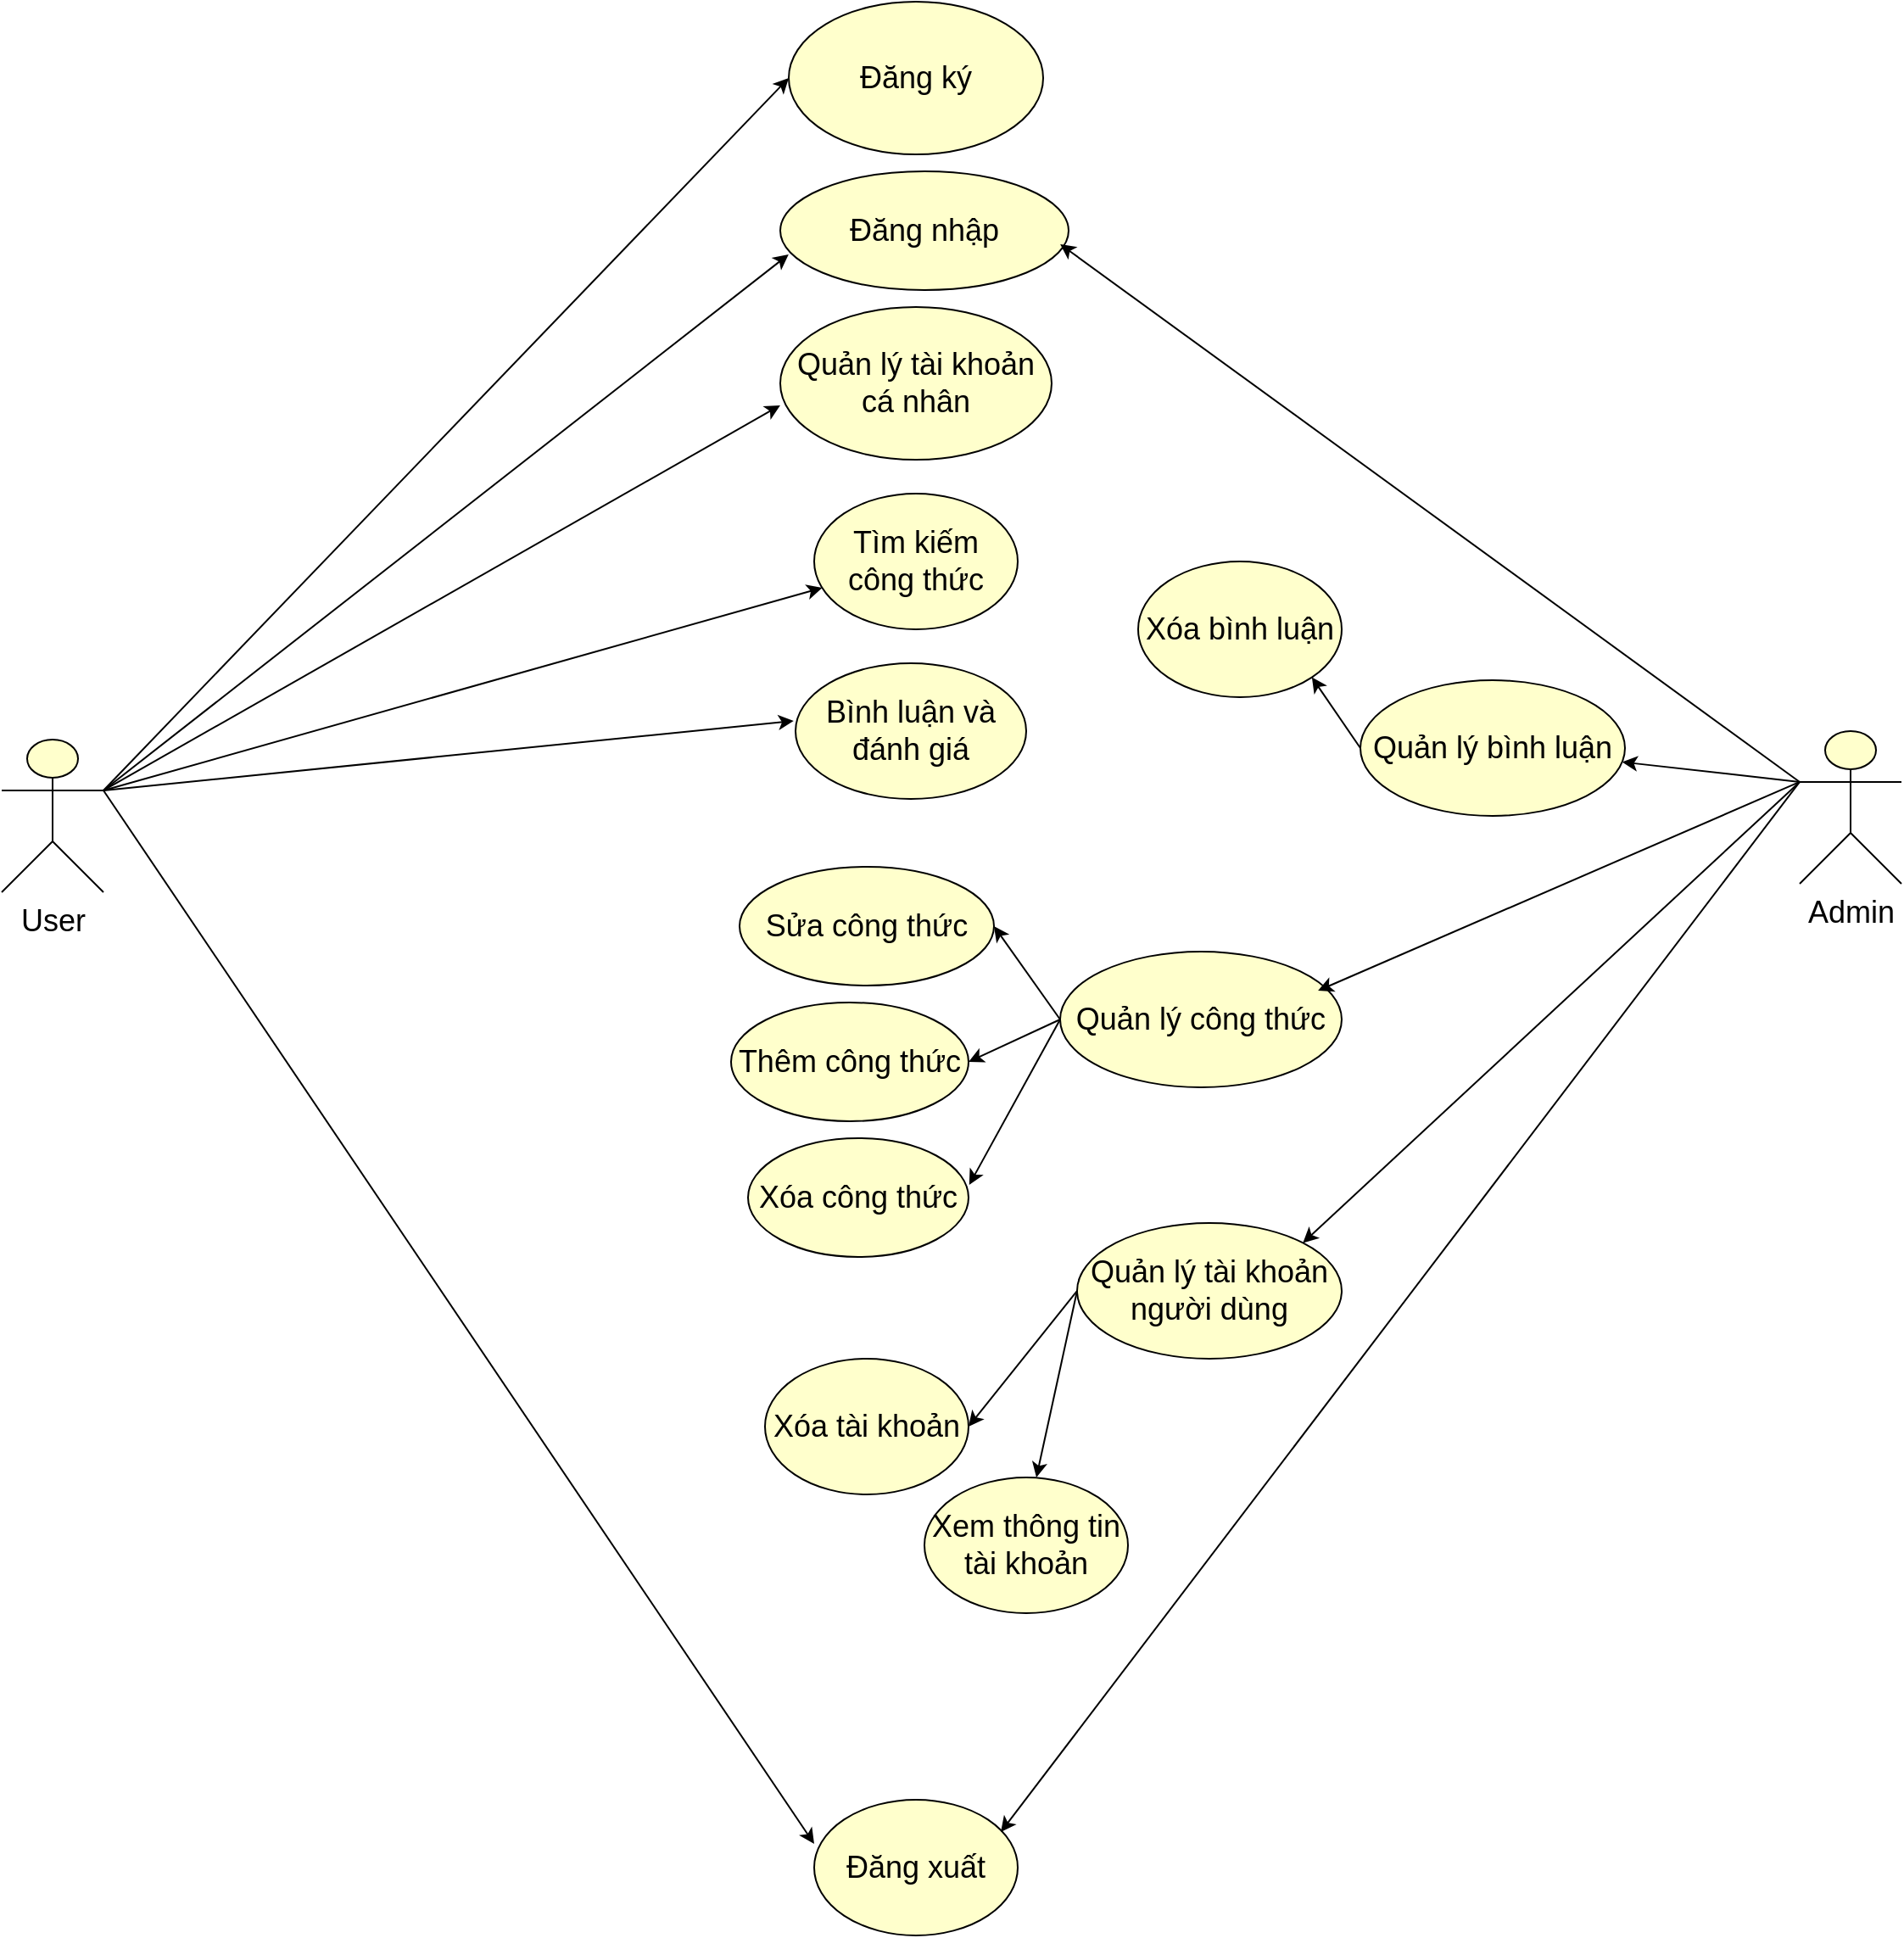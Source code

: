 <mxfile version="25.0.2">
  <diagram id="C5RBs43oDa-KdzZeNtuy" name="Page-1">
    <mxGraphModel dx="2501" dy="836" grid="1" gridSize="10" guides="1" tooltips="1" connect="1" arrows="1" fold="1" page="1" pageScale="1" pageWidth="827" pageHeight="1169" math="0" shadow="0">
      <root>
        <mxCell id="WIyWlLk6GJQsqaUBKTNV-0" />
        <mxCell id="WIyWlLk6GJQsqaUBKTNV-1" parent="WIyWlLk6GJQsqaUBKTNV-0" />
        <mxCell id="Nar7qtgmbKGVHt6r_NG1-8" value="&lt;font style=&quot;font-size: 18px;&quot;&gt;User&lt;/font&gt;" style="shape=umlActor;verticalLabelPosition=bottom;verticalAlign=top;html=1;outlineConnect=0;fillColor=#FFFFCC;" parent="WIyWlLk6GJQsqaUBKTNV-1" vertex="1">
          <mxGeometry x="-130" y="475" width="60" height="90" as="geometry" />
        </mxCell>
        <mxCell id="Nar7qtgmbKGVHt6r_NG1-10" value="&lt;font style=&quot;font-size: 18px;&quot;&gt;Tìm kiếm công thức&lt;/font&gt;" style="ellipse;whiteSpace=wrap;html=1;fillColor=#FFFFCC;" parent="WIyWlLk6GJQsqaUBKTNV-1" vertex="1">
          <mxGeometry x="349" y="330" width="120" height="80" as="geometry" />
        </mxCell>
        <mxCell id="Nar7qtgmbKGVHt6r_NG1-12" value="&lt;font style=&quot;font-size: 18px;&quot;&gt;Quản lý tài khoản cá nhân&lt;/font&gt;" style="ellipse;whiteSpace=wrap;html=1;fillColor=#FFFFCC;" parent="WIyWlLk6GJQsqaUBKTNV-1" vertex="1">
          <mxGeometry x="329" y="220" width="160" height="90" as="geometry" />
        </mxCell>
        <mxCell id="Nar7qtgmbKGVHt6r_NG1-13" value="&lt;font style=&quot;font-size: 18px;&quot;&gt;Quản lý công thức&lt;/font&gt;" style="ellipse;whiteSpace=wrap;html=1;fillColor=#FFFFCC;" parent="WIyWlLk6GJQsqaUBKTNV-1" vertex="1">
          <mxGeometry x="494" y="600" width="166" height="80" as="geometry" />
        </mxCell>
        <mxCell id="Nar7qtgmbKGVHt6r_NG1-14" value="&lt;font style=&quot;font-size: 18px;&quot;&gt;Đăng xuất&lt;/font&gt;" style="ellipse;whiteSpace=wrap;html=1;fillColor=#FFFFCC;" parent="WIyWlLk6GJQsqaUBKTNV-1" vertex="1">
          <mxGeometry x="349" y="1100" width="120" height="80" as="geometry" />
        </mxCell>
        <mxCell id="Nar7qtgmbKGVHt6r_NG1-15" value="&lt;font style=&quot;font-size: 18px;&quot;&gt;Bình luận và đánh giá&lt;/font&gt;" style="ellipse;whiteSpace=wrap;html=1;fillColor=#FFFFCC;" parent="WIyWlLk6GJQsqaUBKTNV-1" vertex="1">
          <mxGeometry x="338" y="430" width="136" height="80" as="geometry" />
        </mxCell>
        <mxCell id="Nar7qtgmbKGVHt6r_NG1-16" value="&lt;font style=&quot;font-size: 18px;&quot;&gt;Quản lý bình luận&lt;/font&gt;" style="ellipse;whiteSpace=wrap;html=1;fillColor=#FFFFCC;" parent="WIyWlLk6GJQsqaUBKTNV-1" vertex="1">
          <mxGeometry x="671" y="440" width="156" height="80" as="geometry" />
        </mxCell>
        <mxCell id="Nar7qtgmbKGVHt6r_NG1-17" value="&lt;font style=&quot;font-size: 18px;&quot;&gt;Đăng nhập&lt;/font&gt;" style="ellipse;whiteSpace=wrap;html=1;fillColor=#FFFFCC;" parent="WIyWlLk6GJQsqaUBKTNV-1" vertex="1">
          <mxGeometry x="329" y="140" width="170" height="70" as="geometry" />
        </mxCell>
        <mxCell id="Nar7qtgmbKGVHt6r_NG1-19" value="&lt;font style=&quot;font-size: 18px;&quot;&gt;Admin&lt;/font&gt;&lt;div&gt;&lt;br&gt;&lt;/div&gt;" style="shape=umlActor;verticalLabelPosition=bottom;verticalAlign=top;html=1;outlineConnect=0;fillColor=#FFFFCC;" parent="WIyWlLk6GJQsqaUBKTNV-1" vertex="1">
          <mxGeometry x="930" y="470" width="60" height="90" as="geometry" />
        </mxCell>
        <mxCell id="Nar7qtgmbKGVHt6r_NG1-20" value="&lt;font style=&quot;font-size: 18px;&quot;&gt;Quản lý tài khoản người dùng&lt;/font&gt;" style="ellipse;whiteSpace=wrap;html=1;fillColor=#FFFFCC;" parent="WIyWlLk6GJQsqaUBKTNV-1" vertex="1">
          <mxGeometry x="504" y="760" width="156" height="80" as="geometry" />
        </mxCell>
        <mxCell id="Nar7qtgmbKGVHt6r_NG1-22" value="&lt;font style=&quot;font-size: 18px;&quot;&gt;Đăng ký&lt;/font&gt;" style="ellipse;whiteSpace=wrap;html=1;fillColor=#FFFFCC;" parent="WIyWlLk6GJQsqaUBKTNV-1" vertex="1">
          <mxGeometry x="334" y="40" width="150" height="90" as="geometry" />
        </mxCell>
        <mxCell id="Nar7qtgmbKGVHt6r_NG1-24" value="" style="endArrow=classic;html=1;rounded=0;entryX=0;entryY=0.5;entryDx=0;entryDy=0;exitX=1;exitY=0.333;exitDx=0;exitDy=0;exitPerimeter=0;fillColor=#FFFFCC;" parent="WIyWlLk6GJQsqaUBKTNV-1" source="Nar7qtgmbKGVHt6r_NG1-8" target="Nar7qtgmbKGVHt6r_NG1-22" edge="1">
          <mxGeometry width="50" height="50" relative="1" as="geometry">
            <mxPoint x="40" y="500" as="sourcePoint" />
            <mxPoint x="60" y="340" as="targetPoint" />
          </mxGeometry>
        </mxCell>
        <mxCell id="Nar7qtgmbKGVHt6r_NG1-25" value="" style="endArrow=classic;html=1;rounded=0;entryX=0.029;entryY=0.7;entryDx=0;entryDy=0;entryPerimeter=0;exitX=1;exitY=0.333;exitDx=0;exitDy=0;exitPerimeter=0;fillColor=#FFFFCC;" parent="WIyWlLk6GJQsqaUBKTNV-1" source="Nar7qtgmbKGVHt6r_NG1-8" target="Nar7qtgmbKGVHt6r_NG1-17" edge="1">
          <mxGeometry width="50" height="50" relative="1" as="geometry">
            <mxPoint x="90" y="490" as="sourcePoint" />
            <mxPoint x="60" y="460" as="targetPoint" />
          </mxGeometry>
        </mxCell>
        <mxCell id="Nar7qtgmbKGVHt6r_NG1-26" value="" style="endArrow=classic;html=1;rounded=0;entryX=0;entryY=0.644;entryDx=0;entryDy=0;entryPerimeter=0;exitX=1;exitY=0.333;exitDx=0;exitDy=0;exitPerimeter=0;fillColor=#FFFFCC;" parent="WIyWlLk6GJQsqaUBKTNV-1" source="Nar7qtgmbKGVHt6r_NG1-8" target="Nar7qtgmbKGVHt6r_NG1-12" edge="1">
          <mxGeometry width="50" height="50" relative="1" as="geometry">
            <mxPoint x="100" y="500" as="sourcePoint" />
            <mxPoint x="170" y="430" as="targetPoint" />
          </mxGeometry>
        </mxCell>
        <mxCell id="Nar7qtgmbKGVHt6r_NG1-27" value="" style="endArrow=classic;html=1;rounded=0;exitX=1;exitY=0.333;exitDx=0;exitDy=0;exitPerimeter=0;fillColor=#FFFFCC;" parent="WIyWlLk6GJQsqaUBKTNV-1" source="Nar7qtgmbKGVHt6r_NG1-8" target="Nar7qtgmbKGVHt6r_NG1-10" edge="1">
          <mxGeometry width="50" height="50" relative="1" as="geometry">
            <mxPoint x="130" y="510" as="sourcePoint" />
            <mxPoint x="350" y="410" as="targetPoint" />
          </mxGeometry>
        </mxCell>
        <mxCell id="Nar7qtgmbKGVHt6r_NG1-28" value="" style="endArrow=classic;html=1;rounded=0;entryX=-0.008;entryY=0.425;entryDx=0;entryDy=0;entryPerimeter=0;exitX=1;exitY=0.333;exitDx=0;exitDy=0;exitPerimeter=0;fillColor=#FFFFCC;" parent="WIyWlLk6GJQsqaUBKTNV-1" source="Nar7qtgmbKGVHt6r_NG1-8" target="Nar7qtgmbKGVHt6r_NG1-15" edge="1">
          <mxGeometry width="50" height="50" relative="1" as="geometry">
            <mxPoint x="120" y="520" as="sourcePoint" />
            <mxPoint x="170" y="520" as="targetPoint" />
          </mxGeometry>
        </mxCell>
        <mxCell id="Nar7qtgmbKGVHt6r_NG1-30" value="" style="endArrow=classic;html=1;rounded=0;entryX=0.971;entryY=0.614;entryDx=0;entryDy=0;entryPerimeter=0;exitX=0;exitY=0.333;exitDx=0;exitDy=0;exitPerimeter=0;fillColor=#FFFFCC;" parent="WIyWlLk6GJQsqaUBKTNV-1" source="Nar7qtgmbKGVHt6r_NG1-19" target="Nar7qtgmbKGVHt6r_NG1-17" edge="1">
          <mxGeometry width="50" height="50" relative="1" as="geometry">
            <mxPoint x="660" y="400" as="sourcePoint" />
            <mxPoint x="710" y="350" as="targetPoint" />
          </mxGeometry>
        </mxCell>
        <mxCell id="Nar7qtgmbKGVHt6r_NG1-31" value="" style="endArrow=classic;html=1;rounded=0;entryX=0;entryY=0.325;entryDx=0;entryDy=0;entryPerimeter=0;exitX=1;exitY=0.333;exitDx=0;exitDy=0;exitPerimeter=0;fillColor=#FFFFCC;" parent="WIyWlLk6GJQsqaUBKTNV-1" source="Nar7qtgmbKGVHt6r_NG1-8" target="Nar7qtgmbKGVHt6r_NG1-14" edge="1">
          <mxGeometry width="50" height="50" relative="1" as="geometry">
            <mxPoint x="110" y="570" as="sourcePoint" />
            <mxPoint x="140" y="600" as="targetPoint" />
          </mxGeometry>
        </mxCell>
        <mxCell id="Nar7qtgmbKGVHt6r_NG1-33" value="" style="endArrow=classic;html=1;rounded=0;exitX=0;exitY=0.333;exitDx=0;exitDy=0;exitPerimeter=0;fillColor=#FFFFCC;" parent="WIyWlLk6GJQsqaUBKTNV-1" source="Nar7qtgmbKGVHt6r_NG1-19" target="Nar7qtgmbKGVHt6r_NG1-16" edge="1">
          <mxGeometry width="50" height="50" relative="1" as="geometry">
            <mxPoint x="640" y="560" as="sourcePoint" />
            <mxPoint x="690" y="510" as="targetPoint" />
          </mxGeometry>
        </mxCell>
        <mxCell id="Nar7qtgmbKGVHt6r_NG1-34" value="" style="endArrow=classic;html=1;rounded=0;exitX=0;exitY=0.333;exitDx=0;exitDy=0;exitPerimeter=0;entryX=0.916;entryY=0.288;entryDx=0;entryDy=0;entryPerimeter=0;fillColor=#FFFFCC;" parent="WIyWlLk6GJQsqaUBKTNV-1" source="Nar7qtgmbKGVHt6r_NG1-19" target="Nar7qtgmbKGVHt6r_NG1-13" edge="1">
          <mxGeometry width="50" height="50" relative="1" as="geometry">
            <mxPoint x="680" y="630" as="sourcePoint" />
            <mxPoint x="730" y="580" as="targetPoint" />
          </mxGeometry>
        </mxCell>
        <mxCell id="Nar7qtgmbKGVHt6r_NG1-35" value="" style="endArrow=classic;html=1;rounded=0;exitX=0;exitY=0.333;exitDx=0;exitDy=0;exitPerimeter=0;entryX=1;entryY=0;entryDx=0;entryDy=0;fillColor=#FFFFCC;" parent="WIyWlLk6GJQsqaUBKTNV-1" source="Nar7qtgmbKGVHt6r_NG1-19" target="Nar7qtgmbKGVHt6r_NG1-20" edge="1">
          <mxGeometry width="50" height="50" relative="1" as="geometry">
            <mxPoint x="760" y="510" as="sourcePoint" />
            <mxPoint x="610" y="710" as="targetPoint" />
          </mxGeometry>
        </mxCell>
        <mxCell id="Nar7qtgmbKGVHt6r_NG1-36" value="" style="endArrow=classic;html=1;rounded=0;entryX=0.917;entryY=0.238;entryDx=0;entryDy=0;entryPerimeter=0;exitX=0;exitY=0.333;exitDx=0;exitDy=0;exitPerimeter=0;fillColor=#FFFFCC;" parent="WIyWlLk6GJQsqaUBKTNV-1" source="Nar7qtgmbKGVHt6r_NG1-19" target="Nar7qtgmbKGVHt6r_NG1-14" edge="1">
          <mxGeometry width="50" height="50" relative="1" as="geometry">
            <mxPoint x="740" y="580" as="sourcePoint" />
            <mxPoint x="750" y="670" as="targetPoint" />
          </mxGeometry>
        </mxCell>
        <mxCell id="t3iFmXnVgxo45WNwYdjQ-0" value="&lt;font style=&quot;font-size: 18px;&quot;&gt;Xóa bình luận&lt;/font&gt;" style="ellipse;whiteSpace=wrap;html=1;fillColor=#FFFFCC;" vertex="1" parent="WIyWlLk6GJQsqaUBKTNV-1">
          <mxGeometry x="540" y="370" width="120" height="80" as="geometry" />
        </mxCell>
        <mxCell id="t3iFmXnVgxo45WNwYdjQ-1" value="" style="endArrow=classic;html=1;rounded=0;exitX=0;exitY=0.5;exitDx=0;exitDy=0;entryX=1;entryY=1;entryDx=0;entryDy=0;" edge="1" parent="WIyWlLk6GJQsqaUBKTNV-1" source="Nar7qtgmbKGVHt6r_NG1-16" target="t3iFmXnVgxo45WNwYdjQ-0">
          <mxGeometry width="50" height="50" relative="1" as="geometry">
            <mxPoint x="380" y="740" as="sourcePoint" />
            <mxPoint x="620" y="500" as="targetPoint" />
          </mxGeometry>
        </mxCell>
        <mxCell id="t3iFmXnVgxo45WNwYdjQ-2" value="&lt;font style=&quot;font-size: 18px;&quot;&gt;Sửa công thức&lt;/font&gt;" style="ellipse;whiteSpace=wrap;html=1;fillColor=#FFFFCC;" vertex="1" parent="WIyWlLk6GJQsqaUBKTNV-1">
          <mxGeometry x="305" y="550" width="150" height="70" as="geometry" />
        </mxCell>
        <mxCell id="t3iFmXnVgxo45WNwYdjQ-3" value="&lt;font style=&quot;font-size: 18px;&quot;&gt;Xóa công thức&lt;/font&gt;" style="ellipse;whiteSpace=wrap;html=1;fillColor=#FFFFCC;" vertex="1" parent="WIyWlLk6GJQsqaUBKTNV-1">
          <mxGeometry x="310" y="710" width="130" height="70" as="geometry" />
        </mxCell>
        <mxCell id="t3iFmXnVgxo45WNwYdjQ-4" value="&lt;font style=&quot;font-size: 18px;&quot;&gt;Thêm công thức&lt;/font&gt;" style="ellipse;whiteSpace=wrap;html=1;fillColor=#FFFFCC;" vertex="1" parent="WIyWlLk6GJQsqaUBKTNV-1">
          <mxGeometry x="300" y="630" width="140" height="70" as="geometry" />
        </mxCell>
        <mxCell id="t3iFmXnVgxo45WNwYdjQ-5" value="" style="endArrow=classic;html=1;rounded=0;exitX=0;exitY=0.5;exitDx=0;exitDy=0;entryX=1;entryY=0.5;entryDx=0;entryDy=0;" edge="1" parent="WIyWlLk6GJQsqaUBKTNV-1" source="Nar7qtgmbKGVHt6r_NG1-13" target="t3iFmXnVgxo45WNwYdjQ-2">
          <mxGeometry width="50" height="50" relative="1" as="geometry">
            <mxPoint x="410" y="680" as="sourcePoint" />
            <mxPoint x="480" y="590" as="targetPoint" />
          </mxGeometry>
        </mxCell>
        <mxCell id="t3iFmXnVgxo45WNwYdjQ-6" value="" style="endArrow=classic;html=1;rounded=0;exitX=0;exitY=0.5;exitDx=0;exitDy=0;entryX=1;entryY=0.5;entryDx=0;entryDy=0;" edge="1" parent="WIyWlLk6GJQsqaUBKTNV-1" source="Nar7qtgmbKGVHt6r_NG1-13" target="t3iFmXnVgxo45WNwYdjQ-4">
          <mxGeometry width="50" height="50" relative="1" as="geometry">
            <mxPoint x="440" y="690" as="sourcePoint" />
            <mxPoint x="450" y="660" as="targetPoint" />
          </mxGeometry>
        </mxCell>
        <mxCell id="t3iFmXnVgxo45WNwYdjQ-7" value="" style="endArrow=classic;html=1;rounded=0;exitX=0;exitY=0.5;exitDx=0;exitDy=0;entryX=1.003;entryY=0.393;entryDx=0;entryDy=0;entryPerimeter=0;" edge="1" parent="WIyWlLk6GJQsqaUBKTNV-1" source="Nar7qtgmbKGVHt6r_NG1-13" target="t3iFmXnVgxo45WNwYdjQ-3">
          <mxGeometry width="50" height="50" relative="1" as="geometry">
            <mxPoint x="430" y="710" as="sourcePoint" />
            <mxPoint x="460" y="720" as="targetPoint" />
          </mxGeometry>
        </mxCell>
        <mxCell id="t3iFmXnVgxo45WNwYdjQ-11" value="&lt;font style=&quot;font-size: 18px;&quot;&gt;Xóa tài khoản&lt;/font&gt;" style="ellipse;whiteSpace=wrap;html=1;fillColor=#FFFFCC;" vertex="1" parent="WIyWlLk6GJQsqaUBKTNV-1">
          <mxGeometry x="320" y="840" width="120" height="80" as="geometry" />
        </mxCell>
        <mxCell id="t3iFmXnVgxo45WNwYdjQ-12" value="" style="endArrow=classic;html=1;rounded=0;exitX=0;exitY=0.5;exitDx=0;exitDy=0;entryX=1;entryY=0.5;entryDx=0;entryDy=0;" edge="1" parent="WIyWlLk6GJQsqaUBKTNV-1" source="Nar7qtgmbKGVHt6r_NG1-20" target="t3iFmXnVgxo45WNwYdjQ-11">
          <mxGeometry width="50" height="50" relative="1" as="geometry">
            <mxPoint x="480" y="900" as="sourcePoint" />
            <mxPoint x="530" y="850" as="targetPoint" />
          </mxGeometry>
        </mxCell>
        <mxCell id="t3iFmXnVgxo45WNwYdjQ-13" value="&lt;font style=&quot;font-size: 18px;&quot;&gt;Xem thông tin tài khoản&lt;/font&gt;" style="ellipse;whiteSpace=wrap;html=1;fillColor=#FFFFCC;" vertex="1" parent="WIyWlLk6GJQsqaUBKTNV-1">
          <mxGeometry x="414" y="910" width="120" height="80" as="geometry" />
        </mxCell>
        <mxCell id="t3iFmXnVgxo45WNwYdjQ-14" value="" style="endArrow=classic;html=1;rounded=0;exitX=0;exitY=0.5;exitDx=0;exitDy=0;entryX=0.55;entryY=0;entryDx=0;entryDy=0;entryPerimeter=0;" edge="1" parent="WIyWlLk6GJQsqaUBKTNV-1" source="Nar7qtgmbKGVHt6r_NG1-20" target="t3iFmXnVgxo45WNwYdjQ-13">
          <mxGeometry width="50" height="50" relative="1" as="geometry">
            <mxPoint x="450" y="790" as="sourcePoint" />
            <mxPoint x="500" y="890" as="targetPoint" />
          </mxGeometry>
        </mxCell>
      </root>
    </mxGraphModel>
  </diagram>
</mxfile>
